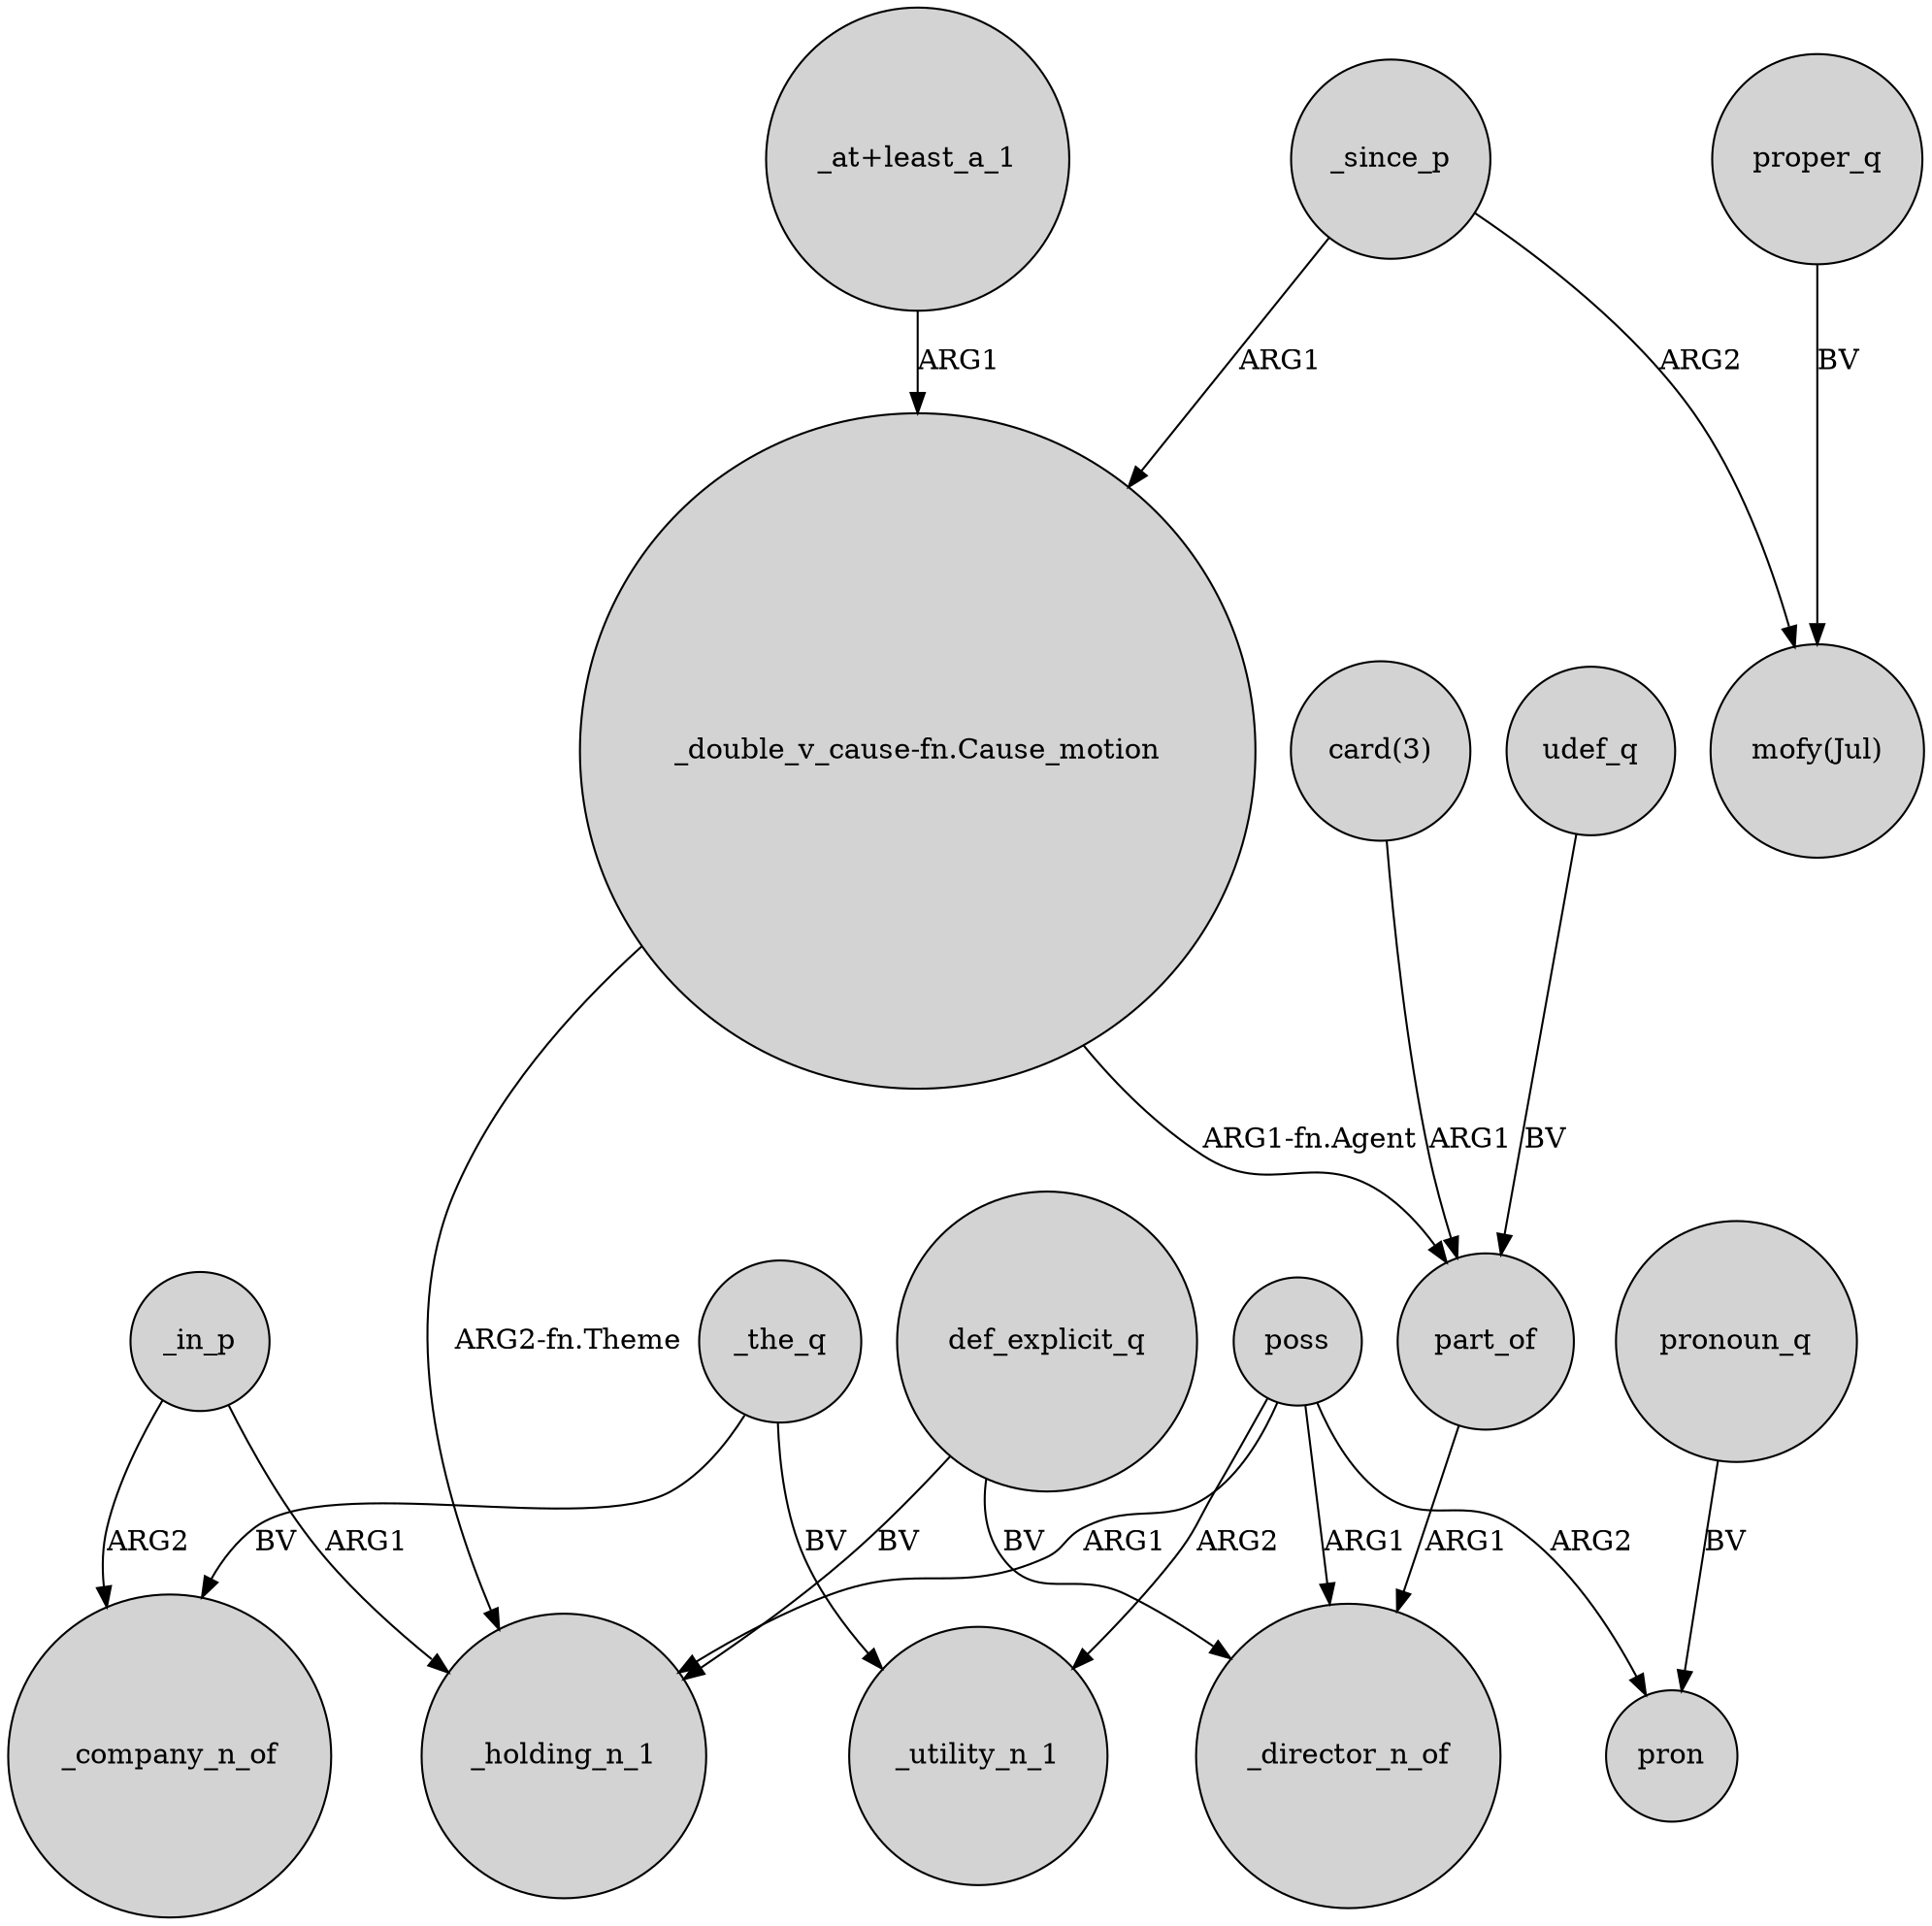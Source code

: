 digraph {
	node [shape=circle style=filled]
	_in_p -> _company_n_of [label=ARG2]
	def_explicit_q -> _director_n_of [label=BV]
	udef_q -> part_of [label=BV]
	"_at+least_a_1" -> "_double_v_cause-fn.Cause_motion" [label=ARG1]
	"card(3)" -> part_of [label=ARG1]
	poss -> _director_n_of [label=ARG1]
	"_double_v_cause-fn.Cause_motion" -> _holding_n_1 [label="ARG2-fn.Theme"]
	_since_p -> "_double_v_cause-fn.Cause_motion" [label=ARG1]
	poss -> _utility_n_1 [label=ARG2]
	_since_p -> "mofy(Jul)" [label=ARG2]
	pronoun_q -> pron [label=BV]
	poss -> pron [label=ARG2]
	part_of -> _director_n_of [label=ARG1]
	def_explicit_q -> _holding_n_1 [label=BV]
	poss -> _holding_n_1 [label=ARG1]
	proper_q -> "mofy(Jul)" [label=BV]
	"_double_v_cause-fn.Cause_motion" -> part_of [label="ARG1-fn.Agent"]
	_in_p -> _holding_n_1 [label=ARG1]
	_the_q -> _company_n_of [label=BV]
	_the_q -> _utility_n_1 [label=BV]
}
